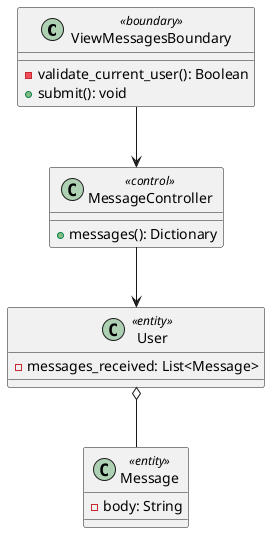 @startuml

class ViewMessagesBoundary <<boundary>> {

    - validate_current_user(): Boolean
    + submit(): void
}

class MessageController <<control>> {

    + messages(): Dictionary
}

class User <<entity>> {
    - messages_received: List<Message>
}

class Message <<entity>> {
    - body: String
}

ViewMessagesBoundary --> MessageController
MessageController --> User
User o-- Message

@enduml